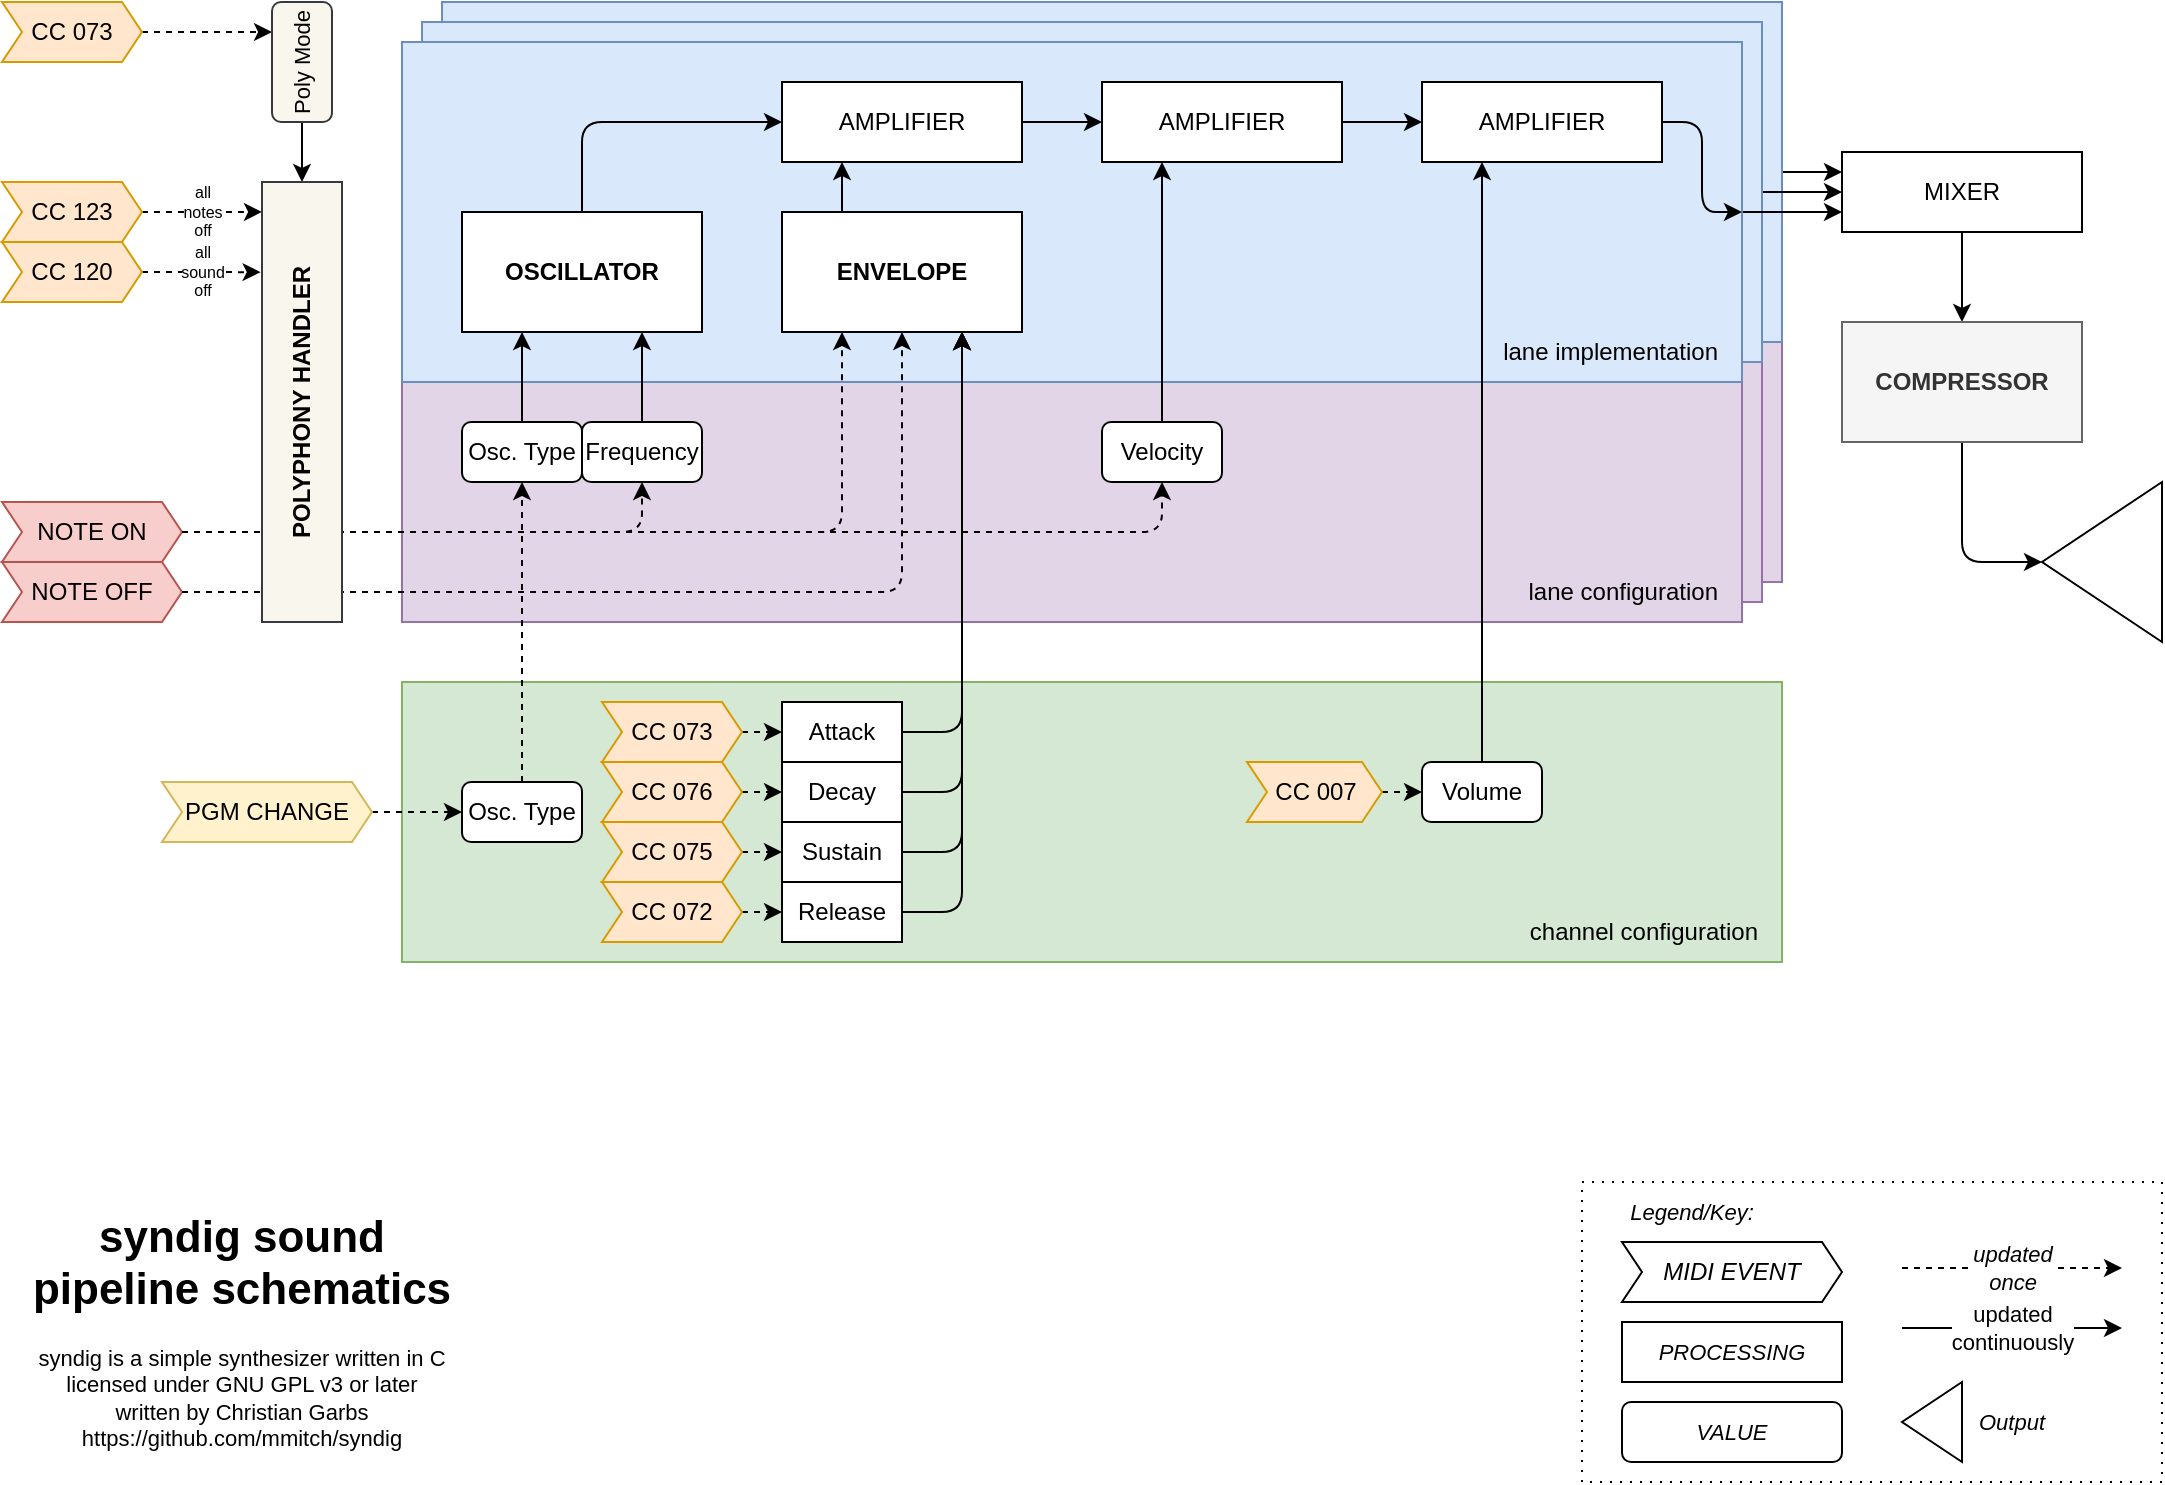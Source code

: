 <mxfile version="13.11.0" type="device"><diagram id="12oEk39MT-FgiOcRkHOG" name="Page-1"><mxGraphModel dx="1391" dy="939" grid="1" gridSize="10" guides="1" tooltips="1" connect="1" arrows="1" fold="1" page="1" pageScale="1" pageWidth="1169" pageHeight="827" math="0" shadow="0"><root><mxCell id="0"/><mxCell id="1" parent="0"/><mxCell id="-5cbLeXrEBj_5VHGD5rf-62" value="" style="rounded=0;whiteSpace=wrap;html=1;shadow=0;glass=0;fontSize=11;align=center;sketch=0;dashed=1;dashPattern=1 4;strokeWidth=1;perimeterSpacing=0;" vertex="1" parent="1"><mxGeometry x="830" y="630" width="290" height="150" as="geometry"/></mxCell><mxCell id="02rZufIqTldRvV7oIw7K-37" value="" style="whiteSpace=wrap;html=1;fontSize=16;fillColor=#e1d5e7;strokeColor=#9673a6;" parent="1" vertex="1"><mxGeometry x="260" y="210" width="670" height="120" as="geometry"/></mxCell><mxCell id="02rZufIqTldRvV7oIw7K-36" value="" style="whiteSpace=wrap;html=1;fontSize=16;fillColor=#e1d5e7;strokeColor=#9673a6;" parent="1" vertex="1"><mxGeometry x="250" y="220" width="670" height="120" as="geometry"/></mxCell><mxCell id="02rZufIqTldRvV7oIw7K-35" value="" style="whiteSpace=wrap;html=1;fontSize=16;fillColor=#e1d5e7;strokeColor=#9673a6;glass=0;" parent="1" vertex="1"><mxGeometry x="240" y="230" width="670" height="120" as="geometry"/></mxCell><mxCell id="02rZufIqTldRvV7oIw7K-21" style="edgeStyle=orthogonalEdgeStyle;orthogonalLoop=1;jettySize=auto;html=1;exitX=1;exitY=0.5;exitDx=0;exitDy=0;entryX=0;entryY=0.25;entryDx=0;entryDy=0;" parent="1" source="02rZufIqTldRvV7oIw7K-9" target="02rZufIqTldRvV7oIw7K-13" edge="1"><mxGeometry relative="1" as="geometry"/></mxCell><mxCell id="02rZufIqTldRvV7oIw7K-9" value="" style="whiteSpace=wrap;html=1;fillColor=#dae8fc;strokeColor=#6c8ebf;" parent="1" vertex="1"><mxGeometry x="260" y="40" width="670" height="170" as="geometry"/></mxCell><mxCell id="02rZufIqTldRvV7oIw7K-20" style="edgeStyle=orthogonalEdgeStyle;orthogonalLoop=1;jettySize=auto;html=1;exitX=1;exitY=0.5;exitDx=0;exitDy=0;" parent="1" source="02rZufIqTldRvV7oIw7K-8" target="02rZufIqTldRvV7oIw7K-13" edge="1"><mxGeometry relative="1" as="geometry"/></mxCell><mxCell id="02rZufIqTldRvV7oIw7K-8" value="" style="whiteSpace=wrap;html=1;fillColor=#dae8fc;strokeColor=#6c8ebf;" parent="1" vertex="1"><mxGeometry x="250" y="50" width="670" height="170" as="geometry"/></mxCell><mxCell id="02rZufIqTldRvV7oIw7K-19" style="edgeStyle=orthogonalEdgeStyle;orthogonalLoop=1;jettySize=auto;html=1;exitX=1;exitY=0.5;exitDx=0;exitDy=0;entryX=0;entryY=0.75;entryDx=0;entryDy=0;" parent="1" source="02rZufIqTldRvV7oIw7K-7" target="02rZufIqTldRvV7oIw7K-13" edge="1"><mxGeometry relative="1" as="geometry"/></mxCell><mxCell id="02rZufIqTldRvV7oIw7K-7" value="" style="whiteSpace=wrap;html=1;fillColor=#dae8fc;strokeColor=#6c8ebf;" parent="1" vertex="1"><mxGeometry x="240" y="60" width="670" height="170" as="geometry"/></mxCell><mxCell id="02rZufIqTldRvV7oIw7K-29" style="edgeStyle=orthogonalEdgeStyle;orthogonalLoop=1;jettySize=auto;html=1;exitX=0.5;exitY=0;exitDx=0;exitDy=0;entryX=0;entryY=0.5;entryDx=0;entryDy=0;fontSize=16;" parent="1" source="02rZufIqTldRvV7oIw7K-1" target="02rZufIqTldRvV7oIw7K-27" edge="1"><mxGeometry relative="1" as="geometry"/></mxCell><mxCell id="02rZufIqTldRvV7oIw7K-1" value="OSCILLATOR" style="whiteSpace=wrap;html=1;fontStyle=1;" parent="1" vertex="1"><mxGeometry x="270" y="145" width="120" height="60" as="geometry"/></mxCell><mxCell id="-5cbLeXrEBj_5VHGD5rf-8" style="edgeStyle=orthogonalEdgeStyle;orthogonalLoop=1;jettySize=auto;html=1;exitX=1;exitY=0.5;exitDx=0;exitDy=0;entryX=0.5;entryY=1;entryDx=0;entryDy=0;dashed=1;" edge="1" parent="1" source="02rZufIqTldRvV7oIw7K-2" target="02rZufIqTldRvV7oIw7K-43"><mxGeometry relative="1" as="geometry"/></mxCell><mxCell id="-5cbLeXrEBj_5VHGD5rf-9" style="edgeStyle=orthogonalEdgeStyle;orthogonalLoop=1;jettySize=auto;html=1;exitX=1;exitY=0.5;exitDx=0;exitDy=0;entryX=0.5;entryY=1;entryDx=0;entryDy=0;dashed=1;" edge="1" parent="1" source="02rZufIqTldRvV7oIw7K-2" target="02rZufIqTldRvV7oIw7K-42"><mxGeometry relative="1" as="geometry"/></mxCell><mxCell id="02rZufIqTldRvV7oIw7K-30" value="" style="edgeStyle=orthogonalEdgeStyle;orthogonalLoop=1;jettySize=auto;html=1;fontSize=16;entryX=0.25;entryY=1;entryDx=0;entryDy=0;exitX=0.25;exitY=0;exitDx=0;exitDy=0;" parent="1" source="02rZufIqTldRvV7oIw7K-10" target="02rZufIqTldRvV7oIw7K-27" edge="1"><mxGeometry relative="1" as="geometry"/></mxCell><mxCell id="02rZufIqTldRvV7oIw7K-10" value="ENVELOPE" style="whiteSpace=wrap;html=1;fontStyle=1;" parent="1" vertex="1"><mxGeometry x="430" y="145" width="120" height="60" as="geometry"/></mxCell><mxCell id="02rZufIqTldRvV7oIw7K-11" value="lane implementation" style="text;html=1;strokeColor=none;fillColor=none;align=right;verticalAlign=middle;whiteSpace=wrap;horizontal=1;" parent="1" vertex="1"><mxGeometry x="730" y="200" width="170" height="30" as="geometry"/></mxCell><mxCell id="-5cbLeXrEBj_5VHGD5rf-48" value="" style="edgeStyle=orthogonalEdgeStyle;rounded=0;orthogonalLoop=1;jettySize=auto;html=1;fontSize=8;" edge="1" parent="1" source="02rZufIqTldRvV7oIw7K-13" target="-5cbLeXrEBj_5VHGD5rf-45"><mxGeometry relative="1" as="geometry"/></mxCell><mxCell id="02rZufIqTldRvV7oIw7K-13" value="MIXER" style="whiteSpace=wrap;html=1;" parent="1" vertex="1"><mxGeometry x="960" y="115" width="120" height="40" as="geometry"/></mxCell><mxCell id="02rZufIqTldRvV7oIw7K-31" value="" style="edgeStyle=orthogonalEdgeStyle;orthogonalLoop=1;jettySize=auto;html=1;fontSize=16;" parent="1" source="02rZufIqTldRvV7oIw7K-27" target="02rZufIqTldRvV7oIw7K-28" edge="1"><mxGeometry relative="1" as="geometry"/></mxCell><mxCell id="02rZufIqTldRvV7oIw7K-27" value="AMPLIFIER" style="whiteSpace=wrap;html=1;" parent="1" vertex="1"><mxGeometry x="430" y="80" width="120" height="40" as="geometry"/></mxCell><mxCell id="02rZufIqTldRvV7oIw7K-32" style="edgeStyle=orthogonalEdgeStyle;orthogonalLoop=1;jettySize=auto;html=1;exitX=1;exitY=0.5;exitDx=0;exitDy=0;entryX=0;entryY=0.5;entryDx=0;entryDy=0;fontSize=16;" parent="1" source="02rZufIqTldRvV7oIw7K-28" target="02rZufIqTldRvV7oIw7K-44" edge="1"><mxGeometry relative="1" as="geometry"/></mxCell><mxCell id="02rZufIqTldRvV7oIw7K-28" value="AMPLIFIER" style="whiteSpace=wrap;html=1;" parent="1" vertex="1"><mxGeometry x="590" y="80" width="120" height="40" as="geometry"/></mxCell><mxCell id="02rZufIqTldRvV7oIw7K-38" value="" style="whiteSpace=wrap;html=1;fontSize=16;fillColor=#d5e8d4;strokeColor=#82b366;" parent="1" vertex="1"><mxGeometry x="240" y="380" width="690" height="140" as="geometry"/></mxCell><mxCell id="02rZufIqTldRvV7oIw7K-41" style="edgeStyle=orthogonalEdgeStyle;orthogonalLoop=1;jettySize=auto;html=1;exitX=0.5;exitY=0;exitDx=0;exitDy=0;entryX=0.25;entryY=1;entryDx=0;entryDy=0;fontSize=16;" parent="1" source="02rZufIqTldRvV7oIw7K-40" target="02rZufIqTldRvV7oIw7K-44" edge="1"><mxGeometry relative="1" as="geometry"><Array as="points"/></mxGeometry></mxCell><mxCell id="02rZufIqTldRvV7oIw7K-40" value="Volume" style="whiteSpace=wrap;html=1;fontSize=12;glass=0;rounded=1;" parent="1" vertex="1"><mxGeometry x="750" y="420" width="60" height="30" as="geometry"/></mxCell><mxCell id="-5cbLeXrEBj_5VHGD5rf-1" value="" style="edgeStyle=orthogonalEdgeStyle;orthogonalLoop=1;jettySize=auto;html=1;entryX=0.25;entryY=1;entryDx=0;entryDy=0;" edge="1" parent="1" source="02rZufIqTldRvV7oIw7K-42" target="02rZufIqTldRvV7oIw7K-28"><mxGeometry relative="1" as="geometry"/></mxCell><mxCell id="02rZufIqTldRvV7oIw7K-42" value="Velocity" style="whiteSpace=wrap;html=1;fontSize=12;rounded=1;" parent="1" vertex="1"><mxGeometry x="590" y="250" width="60" height="30" as="geometry"/></mxCell><mxCell id="-5cbLeXrEBj_5VHGD5rf-2" value="" style="edgeStyle=orthogonalEdgeStyle;orthogonalLoop=1;jettySize=auto;html=1;entryX=0.75;entryY=1;entryDx=0;entryDy=0;" edge="1" parent="1" source="02rZufIqTldRvV7oIw7K-43" target="02rZufIqTldRvV7oIw7K-1"><mxGeometry relative="1" as="geometry"><mxPoint x="360" y="240" as="targetPoint"/></mxGeometry></mxCell><mxCell id="02rZufIqTldRvV7oIw7K-43" value="Frequency" style="whiteSpace=wrap;html=1;fontSize=12;rounded=1;" parent="1" vertex="1"><mxGeometry x="330" y="250" width="60" height="30" as="geometry"/></mxCell><mxCell id="02rZufIqTldRvV7oIw7K-45" style="edgeStyle=orthogonalEdgeStyle;orthogonalLoop=1;jettySize=auto;html=1;exitX=1;exitY=0.5;exitDx=0;exitDy=0;entryX=1;entryY=0.5;entryDx=0;entryDy=0;fontSize=12;" parent="1" source="02rZufIqTldRvV7oIw7K-44" target="02rZufIqTldRvV7oIw7K-7" edge="1"><mxGeometry relative="1" as="geometry"/></mxCell><mxCell id="02rZufIqTldRvV7oIw7K-44" value="AMPLIFIER" style="whiteSpace=wrap;html=1;" parent="1" vertex="1"><mxGeometry x="750" y="80" width="120" height="40" as="geometry"/></mxCell><mxCell id="-5cbLeXrEBj_5VHGD5rf-4" style="edgeStyle=orthogonalEdgeStyle;orthogonalLoop=1;jettySize=auto;html=1;exitX=0.5;exitY=0;exitDx=0;exitDy=0;entryX=0.25;entryY=1;entryDx=0;entryDy=0;" edge="1" parent="1" source="-5cbLeXrEBj_5VHGD5rf-3" target="02rZufIqTldRvV7oIw7K-1"><mxGeometry relative="1" as="geometry"/></mxCell><mxCell id="-5cbLeXrEBj_5VHGD5rf-3" value="Osc. Type" style="whiteSpace=wrap;html=1;fontSize=12;glass=0;rounded=1;" vertex="1" parent="1"><mxGeometry x="270" y="250" width="60" height="30" as="geometry"/></mxCell><mxCell id="-5cbLeXrEBj_5VHGD5rf-7" style="edgeStyle=orthogonalEdgeStyle;orthogonalLoop=1;jettySize=auto;html=1;exitX=0.5;exitY=0;exitDx=0;exitDy=0;entryX=0.5;entryY=1;entryDx=0;entryDy=0;dashed=1;" edge="1" parent="1" source="-5cbLeXrEBj_5VHGD5rf-5" target="-5cbLeXrEBj_5VHGD5rf-3"><mxGeometry relative="1" as="geometry"/></mxCell><mxCell id="-5cbLeXrEBj_5VHGD5rf-5" value="Osc. Type" style="whiteSpace=wrap;html=1;fontSize=12;glass=0;rounded=1;" vertex="1" parent="1"><mxGeometry x="270" y="430" width="60" height="30" as="geometry"/></mxCell><mxCell id="-5cbLeXrEBj_5VHGD5rf-12" value="NOTE OFF" style="shape=step;perimeter=stepPerimeter;whiteSpace=wrap;html=1;fixedSize=1;size=10;fillColor=#f8cecc;strokeColor=#b85450;" vertex="1" parent="1"><mxGeometry x="40" y="320" width="90" height="30" as="geometry"/></mxCell><mxCell id="-5cbLeXrEBj_5VHGD5rf-15" style="edgeStyle=orthogonalEdgeStyle;orthogonalLoop=1;jettySize=auto;html=1;exitX=1;exitY=0.5;exitDx=0;exitDy=0;dashed=1;" edge="1" parent="1" source="-5cbLeXrEBj_5VHGD5rf-14"><mxGeometry relative="1" as="geometry"><mxPoint x="750" y="435" as="targetPoint"/></mxGeometry></mxCell><mxCell id="-5cbLeXrEBj_5VHGD5rf-14" value="CC 007" style="shape=step;perimeter=stepPerimeter;whiteSpace=wrap;html=1;fixedSize=1;size=10;fillColor=#ffe6cc;strokeColor=#d79b00;" vertex="1" parent="1"><mxGeometry x="662.5" y="420" width="67.5" height="30" as="geometry"/></mxCell><mxCell id="-5cbLeXrEBj_5VHGD5rf-17" style="edgeStyle=orthogonalEdgeStyle;orthogonalLoop=1;jettySize=auto;html=1;exitX=1;exitY=0.5;exitDx=0;exitDy=0;dashed=1;" edge="1" parent="1" source="-5cbLeXrEBj_5VHGD5rf-16" target="-5cbLeXrEBj_5VHGD5rf-5"><mxGeometry relative="1" as="geometry"/></mxCell><mxCell id="-5cbLeXrEBj_5VHGD5rf-16" value="PGM CHANGE" style="shape=step;perimeter=stepPerimeter;whiteSpace=wrap;html=1;fixedSize=1;size=10;fillColor=#fff2cc;strokeColor=#d6b656;" vertex="1" parent="1"><mxGeometry x="120" y="430" width="105" height="30" as="geometry"/></mxCell><mxCell id="-5cbLeXrEBj_5VHGD5rf-31" style="edgeStyle=orthogonalEdgeStyle;orthogonalLoop=1;jettySize=auto;html=1;exitX=1;exitY=0.5;exitDx=0;exitDy=0;entryX=0.75;entryY=1;entryDx=0;entryDy=0;" edge="1" parent="1" source="-5cbLeXrEBj_5VHGD5rf-18" target="02rZufIqTldRvV7oIw7K-10"><mxGeometry relative="1" as="geometry"/></mxCell><mxCell id="-5cbLeXrEBj_5VHGD5rf-18" value="Attack" style="whiteSpace=wrap;html=1;fontSize=12;" vertex="1" parent="1"><mxGeometry x="430" y="390" width="60" height="30" as="geometry"/></mxCell><mxCell id="-5cbLeXrEBj_5VHGD5rf-32" style="edgeStyle=orthogonalEdgeStyle;orthogonalLoop=1;jettySize=auto;html=1;exitX=1;exitY=0.5;exitDx=0;exitDy=0;entryX=0.75;entryY=1;entryDx=0;entryDy=0;" edge="1" parent="1" source="-5cbLeXrEBj_5VHGD5rf-19" target="02rZufIqTldRvV7oIw7K-10"><mxGeometry relative="1" as="geometry"/></mxCell><mxCell id="-5cbLeXrEBj_5VHGD5rf-19" value="Decay" style="whiteSpace=wrap;html=1;fontSize=12;" vertex="1" parent="1"><mxGeometry x="430" y="420" width="60" height="30" as="geometry"/></mxCell><mxCell id="-5cbLeXrEBj_5VHGD5rf-34" style="edgeStyle=orthogonalEdgeStyle;orthogonalLoop=1;jettySize=auto;html=1;exitX=1;exitY=0.5;exitDx=0;exitDy=0;entryX=0.75;entryY=1;entryDx=0;entryDy=0;" edge="1" parent="1" source="-5cbLeXrEBj_5VHGD5rf-20" target="02rZufIqTldRvV7oIw7K-10"><mxGeometry relative="1" as="geometry"><mxPoint x="520" y="240" as="targetPoint"/></mxGeometry></mxCell><mxCell id="-5cbLeXrEBj_5VHGD5rf-20" value="Sustain" style="whiteSpace=wrap;html=1;fontSize=12;" vertex="1" parent="1"><mxGeometry x="430" y="450" width="60" height="30" as="geometry"/></mxCell><mxCell id="-5cbLeXrEBj_5VHGD5rf-33" style="edgeStyle=orthogonalEdgeStyle;orthogonalLoop=1;jettySize=auto;html=1;exitX=1;exitY=0.5;exitDx=0;exitDy=0;entryX=0.75;entryY=1;entryDx=0;entryDy=0;" edge="1" parent="1" source="-5cbLeXrEBj_5VHGD5rf-21" target="02rZufIqTldRvV7oIw7K-10"><mxGeometry relative="1" as="geometry"/></mxCell><mxCell id="-5cbLeXrEBj_5VHGD5rf-21" value="Release" style="whiteSpace=wrap;html=1;fontSize=12;" vertex="1" parent="1"><mxGeometry x="430" y="480" width="60" height="30" as="geometry"/></mxCell><mxCell id="-5cbLeXrEBj_5VHGD5rf-65" style="edgeStyle=orthogonalEdgeStyle;rounded=1;sketch=0;orthogonalLoop=1;jettySize=auto;html=1;exitX=1;exitY=0.5;exitDx=0;exitDy=0;entryX=0;entryY=0.5;entryDx=0;entryDy=0;dashed=1;fontSize=11;" edge="1" parent="1" source="-5cbLeXrEBj_5VHGD5rf-22" target="-5cbLeXrEBj_5VHGD5rf-18"><mxGeometry relative="1" as="geometry"/></mxCell><mxCell id="-5cbLeXrEBj_5VHGD5rf-22" value="CC 073" style="shape=step;perimeter=stepPerimeter;whiteSpace=wrap;html=1;fixedSize=1;size=10;fillColor=#ffe6cc;strokeColor=#d79b00;" vertex="1" parent="1"><mxGeometry x="340" y="390" width="70" height="30" as="geometry"/></mxCell><mxCell id="-5cbLeXrEBj_5VHGD5rf-26" style="edgeStyle=orthogonalEdgeStyle;orthogonalLoop=1;jettySize=auto;html=1;exitX=1;exitY=0.5;exitDx=0;exitDy=0;entryX=0;entryY=0.5;entryDx=0;entryDy=0;dashed=1;" edge="1" parent="1" source="-5cbLeXrEBj_5VHGD5rf-23" target="-5cbLeXrEBj_5VHGD5rf-19"><mxGeometry relative="1" as="geometry"/></mxCell><mxCell id="-5cbLeXrEBj_5VHGD5rf-23" value="CC 076" style="shape=step;perimeter=stepPerimeter;whiteSpace=wrap;html=1;fixedSize=1;size=10;fillColor=#ffe6cc;strokeColor=#d79b00;" vertex="1" parent="1"><mxGeometry x="340" y="420" width="70" height="30" as="geometry"/></mxCell><mxCell id="-5cbLeXrEBj_5VHGD5rf-29" style="edgeStyle=orthogonalEdgeStyle;orthogonalLoop=1;jettySize=auto;html=1;exitX=1;exitY=0.5;exitDx=0;exitDy=0;entryX=0;entryY=0.5;entryDx=0;entryDy=0;dashed=1;" edge="1" parent="1" source="-5cbLeXrEBj_5VHGD5rf-24" target="-5cbLeXrEBj_5VHGD5rf-20"><mxGeometry relative="1" as="geometry"/></mxCell><mxCell id="-5cbLeXrEBj_5VHGD5rf-24" value="CC 075" style="shape=step;perimeter=stepPerimeter;whiteSpace=wrap;html=1;fixedSize=1;size=10;fillColor=#ffe6cc;strokeColor=#d79b00;" vertex="1" parent="1"><mxGeometry x="340" y="450" width="70" height="30" as="geometry"/></mxCell><mxCell id="-5cbLeXrEBj_5VHGD5rf-30" style="edgeStyle=orthogonalEdgeStyle;orthogonalLoop=1;jettySize=auto;html=1;exitX=1;exitY=0.5;exitDx=0;exitDy=0;entryX=0;entryY=0.5;entryDx=0;entryDy=0;dashed=1;" edge="1" parent="1" source="-5cbLeXrEBj_5VHGD5rf-25" target="-5cbLeXrEBj_5VHGD5rf-21"><mxGeometry relative="1" as="geometry"/></mxCell><mxCell id="-5cbLeXrEBj_5VHGD5rf-25" value="CC 072" style="shape=step;perimeter=stepPerimeter;whiteSpace=wrap;html=1;fixedSize=1;size=10;fillColor=#ffe6cc;strokeColor=#d79b00;" vertex="1" parent="1"><mxGeometry x="340" y="480" width="70" height="30" as="geometry"/></mxCell><mxCell id="-5cbLeXrEBj_5VHGD5rf-36" style="edgeStyle=orthogonalEdgeStyle;rounded=0;orthogonalLoop=1;jettySize=auto;html=1;entryX=0.5;entryY=0;entryDx=0;entryDy=0;exitX=0.5;exitY=1;exitDx=0;exitDy=0;" edge="1" parent="1" source="-5cbLeXrEBj_5VHGD5rf-50" target="02rZufIqTldRvV7oIw7K-6"><mxGeometry relative="1" as="geometry"><mxPoint x="180" y="105" as="sourcePoint"/></mxGeometry></mxCell><mxCell id="-5cbLeXrEBj_5VHGD5rf-38" style="edgeStyle=orthogonalEdgeStyle;rounded=0;orthogonalLoop=1;jettySize=auto;html=1;exitX=1;exitY=0.5;exitDx=0;exitDy=0;dashed=1;entryX=0;entryY=0.25;entryDx=0;entryDy=0;" edge="1" parent="1" source="-5cbLeXrEBj_5VHGD5rf-37" target="-5cbLeXrEBj_5VHGD5rf-50"><mxGeometry relative="1" as="geometry"><mxPoint x="130" y="75" as="targetPoint"/></mxGeometry></mxCell><mxCell id="-5cbLeXrEBj_5VHGD5rf-37" value="CC 073" style="shape=step;perimeter=stepPerimeter;whiteSpace=wrap;html=1;fixedSize=1;size=10;fillColor=#ffe6cc;strokeColor=#d79b00;" vertex="1" parent="1"><mxGeometry x="40" y="40" width="70" height="30" as="geometry"/></mxCell><mxCell id="-5cbLeXrEBj_5VHGD5rf-13" style="edgeStyle=orthogonalEdgeStyle;orthogonalLoop=1;jettySize=auto;html=1;exitX=1;exitY=0.5;exitDx=0;exitDy=0;entryX=0.5;entryY=1;entryDx=0;entryDy=0;dashed=1;" edge="1" parent="1" source="-5cbLeXrEBj_5VHGD5rf-12" target="02rZufIqTldRvV7oIw7K-10"><mxGeometry relative="1" as="geometry"/></mxCell><mxCell id="-5cbLeXrEBj_5VHGD5rf-41" value="all&lt;br style=&quot;font-size: 8px;&quot;&gt;sound&lt;br style=&quot;font-size: 8px;&quot;&gt;off" style="edgeStyle=orthogonalEdgeStyle;rounded=0;orthogonalLoop=1;jettySize=auto;html=1;exitX=1;exitY=0.5;exitDx=0;exitDy=0;entryX=-0.017;entryY=0.205;entryDx=0;entryDy=0;entryPerimeter=0;dashed=1;fontSize=8;" edge="1" parent="1" source="-5cbLeXrEBj_5VHGD5rf-39" target="02rZufIqTldRvV7oIw7K-6"><mxGeometry relative="1" as="geometry"/></mxCell><mxCell id="-5cbLeXrEBj_5VHGD5rf-39" value="CC 120" style="shape=step;perimeter=stepPerimeter;whiteSpace=wrap;html=1;fixedSize=1;size=10;fillColor=#ffe6cc;strokeColor=#d79b00;" vertex="1" parent="1"><mxGeometry x="40" y="160" width="70" height="30" as="geometry"/></mxCell><mxCell id="-5cbLeXrEBj_5VHGD5rf-44" value="all&lt;br style=&quot;font-size: 8px;&quot;&gt;notes&lt;br style=&quot;font-size: 8px;&quot;&gt;off" style="edgeStyle=orthogonalEdgeStyle;rounded=0;orthogonalLoop=1;jettySize=auto;html=1;dashed=1;fontSize=8;horizontal=1;entryX=0;entryY=0.068;entryDx=0;entryDy=0;entryPerimeter=0;" edge="1" parent="1" source="-5cbLeXrEBj_5VHGD5rf-40" target="02rZufIqTldRvV7oIw7K-6"><mxGeometry relative="1" as="geometry"><mxPoint x="159" y="145" as="targetPoint"/></mxGeometry></mxCell><mxCell id="-5cbLeXrEBj_5VHGD5rf-40" value="CC 123" style="shape=step;perimeter=stepPerimeter;whiteSpace=wrap;html=1;fixedSize=1;size=10;fillColor=#ffe6cc;strokeColor=#d79b00;" vertex="1" parent="1"><mxGeometry x="40" y="130" width="70" height="30" as="geometry"/></mxCell><mxCell id="-5cbLeXrEBj_5VHGD5rf-49" style="edgeStyle=orthogonalEdgeStyle;orthogonalLoop=1;jettySize=auto;html=1;exitX=0.5;exitY=1;exitDx=0;exitDy=0;entryX=0;entryY=0.5;entryDx=0;entryDy=0;fontSize=8;rounded=1;" edge="1" parent="1" source="-5cbLeXrEBj_5VHGD5rf-45" target="-5cbLeXrEBj_5VHGD5rf-46"><mxGeometry relative="1" as="geometry"/></mxCell><mxCell id="-5cbLeXrEBj_5VHGD5rf-45" value="COMPRESSOR" style="whiteSpace=wrap;html=1;fontStyle=1;fillColor=#f5f5f5;strokeColor=#666666;fontColor=#333333;" vertex="1" parent="1"><mxGeometry x="960" y="200" width="120" height="60" as="geometry"/></mxCell><mxCell id="-5cbLeXrEBj_5VHGD5rf-46" value="" style="triangle;whiteSpace=wrap;html=1;rounded=0;glass=0;fontSize=8;flipH=1;" vertex="1" parent="1"><mxGeometry x="1060" y="280" width="60" height="80" as="geometry"/></mxCell><mxCell id="02rZufIqTldRvV7oIw7K-2" value="NOTE ON" style="shape=step;perimeter=stepPerimeter;whiteSpace=wrap;html=1;fixedSize=1;size=10;fillColor=#f8cecc;strokeColor=#b85450;" parent="1" vertex="1"><mxGeometry x="40" y="290" width="90" height="30" as="geometry"/></mxCell><mxCell id="-5cbLeXrEBj_5VHGD5rf-11" style="edgeStyle=orthogonalEdgeStyle;orthogonalLoop=1;jettySize=auto;html=1;exitX=1;exitY=0.5;exitDx=0;exitDy=0;entryX=0.25;entryY=1;entryDx=0;entryDy=0;dashed=1;" edge="1" parent="1" source="02rZufIqTldRvV7oIw7K-2" target="02rZufIqTldRvV7oIw7K-10"><mxGeometry relative="1" as="geometry"/></mxCell><mxCell id="02rZufIqTldRvV7oIw7K-6" value="POLYPHONY HANDLER" style="whiteSpace=wrap;html=1;horizontal=0;fillColor=#f9f7ed;strokeColor=#36393d;fontStyle=1;" parent="1" vertex="1"><mxGeometry x="170" y="130" width="40" height="220" as="geometry"/></mxCell><mxCell id="-5cbLeXrEBj_5VHGD5rf-50" value="Poly Mode" style="rounded=1;whiteSpace=wrap;html=1;glass=0;fontSize=11;horizontal=0;fillColor=#f9f7ed;strokeColor=#36393d;" vertex="1" parent="1"><mxGeometry x="175" y="40" width="30" height="60" as="geometry"/></mxCell><mxCell id="02rZufIqTldRvV7oIw7K-33" value="lane configuration" style="text;html=1;strokeColor=none;fillColor=none;align=right;verticalAlign=middle;whiteSpace=wrap;horizontal=1;shadow=0;labelBorderColor=none;" parent="1" vertex="1"><mxGeometry x="750" y="320" width="150" height="30" as="geometry"/></mxCell><mxCell id="02rZufIqTldRvV7oIw7K-12" value="channel configuration" style="text;html=1;strokeColor=none;fillColor=none;align=right;verticalAlign=middle;whiteSpace=wrap;horizontal=1;" parent="1" vertex="1"><mxGeometry x="780" y="490" width="140" height="30" as="geometry"/></mxCell><mxCell id="-5cbLeXrEBj_5VHGD5rf-57" value="&lt;div&gt;updated&lt;/div&gt;&lt;div&gt;once&lt;/div&gt;" style="edgeStyle=orthogonalEdgeStyle;rounded=1;orthogonalLoop=1;jettySize=auto;html=1;fontSize=11;dashed=1;fontStyle=2;sketch=0;" edge="1" parent="1"><mxGeometry relative="1" as="geometry"><mxPoint x="990" y="673" as="sourcePoint"/><mxPoint x="1100" y="673" as="targetPoint"/><Array as="points"><mxPoint x="1045" y="672.58"/><mxPoint x="1045" y="672.58"/></Array></mxGeometry></mxCell><mxCell id="-5cbLeXrEBj_5VHGD5rf-51" value="MIDI EVENT" style="shape=step;perimeter=stepPerimeter;whiteSpace=wrap;html=1;fixedSize=1;size=10;fontStyle=2;sketch=0;" vertex="1" parent="1"><mxGeometry x="850" y="660" width="110" height="30" as="geometry"/></mxCell><mxCell id="-5cbLeXrEBj_5VHGD5rf-53" value="PROCESSING" style="rounded=0;whiteSpace=wrap;html=1;shadow=0;glass=0;fontSize=11;align=center;fontStyle=2;sketch=0;" vertex="1" parent="1"><mxGeometry x="850" y="700" width="110" height="30" as="geometry"/></mxCell><mxCell id="-5cbLeXrEBj_5VHGD5rf-58" value="&lt;div&gt;updated&lt;/div&gt;&lt;div&gt;continuously&lt;br&gt;&lt;/div&gt;" style="edgeStyle=orthogonalEdgeStyle;rounded=1;orthogonalLoop=1;jettySize=auto;html=1;fontSize=11;sketch=0;" edge="1" parent="1"><mxGeometry relative="1" as="geometry"><mxPoint x="990" y="703" as="sourcePoint"/><mxPoint x="1100" y="703" as="targetPoint"/></mxGeometry></mxCell><mxCell id="-5cbLeXrEBj_5VHGD5rf-54" value="VALUE" style="rounded=1;whiteSpace=wrap;html=1;shadow=0;glass=0;fontSize=11;align=center;fontStyle=2;sketch=0;" vertex="1" parent="1"><mxGeometry x="850" y="740" width="110" height="30" as="geometry"/></mxCell><mxCell id="-5cbLeXrEBj_5VHGD5rf-55" value="&lt;div&gt;Legend/Key:&lt;/div&gt;" style="text;html=1;strokeColor=none;fillColor=none;align=center;verticalAlign=middle;whiteSpace=wrap;rounded=0;shadow=0;glass=0;fontSize=11;fontStyle=2;sketch=0;" vertex="1" parent="1"><mxGeometry x="830" y="630" width="110" height="30" as="geometry"/></mxCell><mxCell id="-5cbLeXrEBj_5VHGD5rf-59" value="" style="triangle;whiteSpace=wrap;html=1;rounded=0;glass=0;fontSize=8;flipH=1;sketch=0;" vertex="1" parent="1"><mxGeometry x="990" y="730" width="30" height="40" as="geometry"/></mxCell><mxCell id="-5cbLeXrEBj_5VHGD5rf-61" value="Output" style="text;html=1;strokeColor=none;fillColor=none;align=center;verticalAlign=middle;whiteSpace=wrap;rounded=0;shadow=0;glass=0;fontSize=11;fontStyle=2;sketch=0;" vertex="1" parent="1"><mxGeometry x="1025" y="740" width="40" height="20" as="geometry"/></mxCell><mxCell id="-5cbLeXrEBj_5VHGD5rf-64" value="&lt;h1&gt;syndig sound pipeline schematics&lt;br&gt;&lt;/h1&gt;&lt;p&gt;syndig is a simple synthesizer written in C&lt;br&gt;licensed under GNU GPL v3 or later&lt;br&gt;written by Christian Garbs&lt;br&gt;https://github.com/mmitch/syndig&lt;br&gt;&lt;/p&gt;" style="text;html=1;strokeColor=none;fillColor=none;spacing=5;spacingTop=-20;whiteSpace=wrap;overflow=hidden;rounded=0;shadow=0;glass=0;dashed=1;dashPattern=1 4;sketch=1;fontSize=11;align=center;" vertex="1" parent="1"><mxGeometry x="40" y="640" width="240" height="140" as="geometry"/></mxCell></root></mxGraphModel></diagram></mxfile>